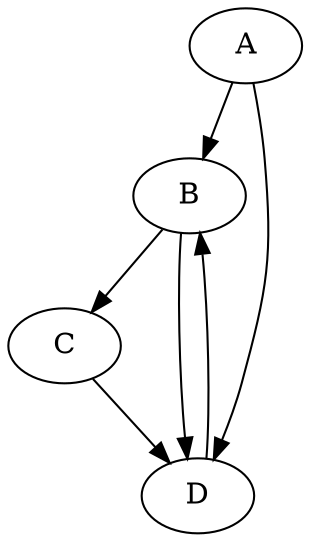 digraph G {
    // Define nodes
    A;
    B;
    C;
    D;

    // Define directed edges
    A -> B;
    A -> D;
    D -> B;
    B -> C;
    B -> D;
    C -> D;
}